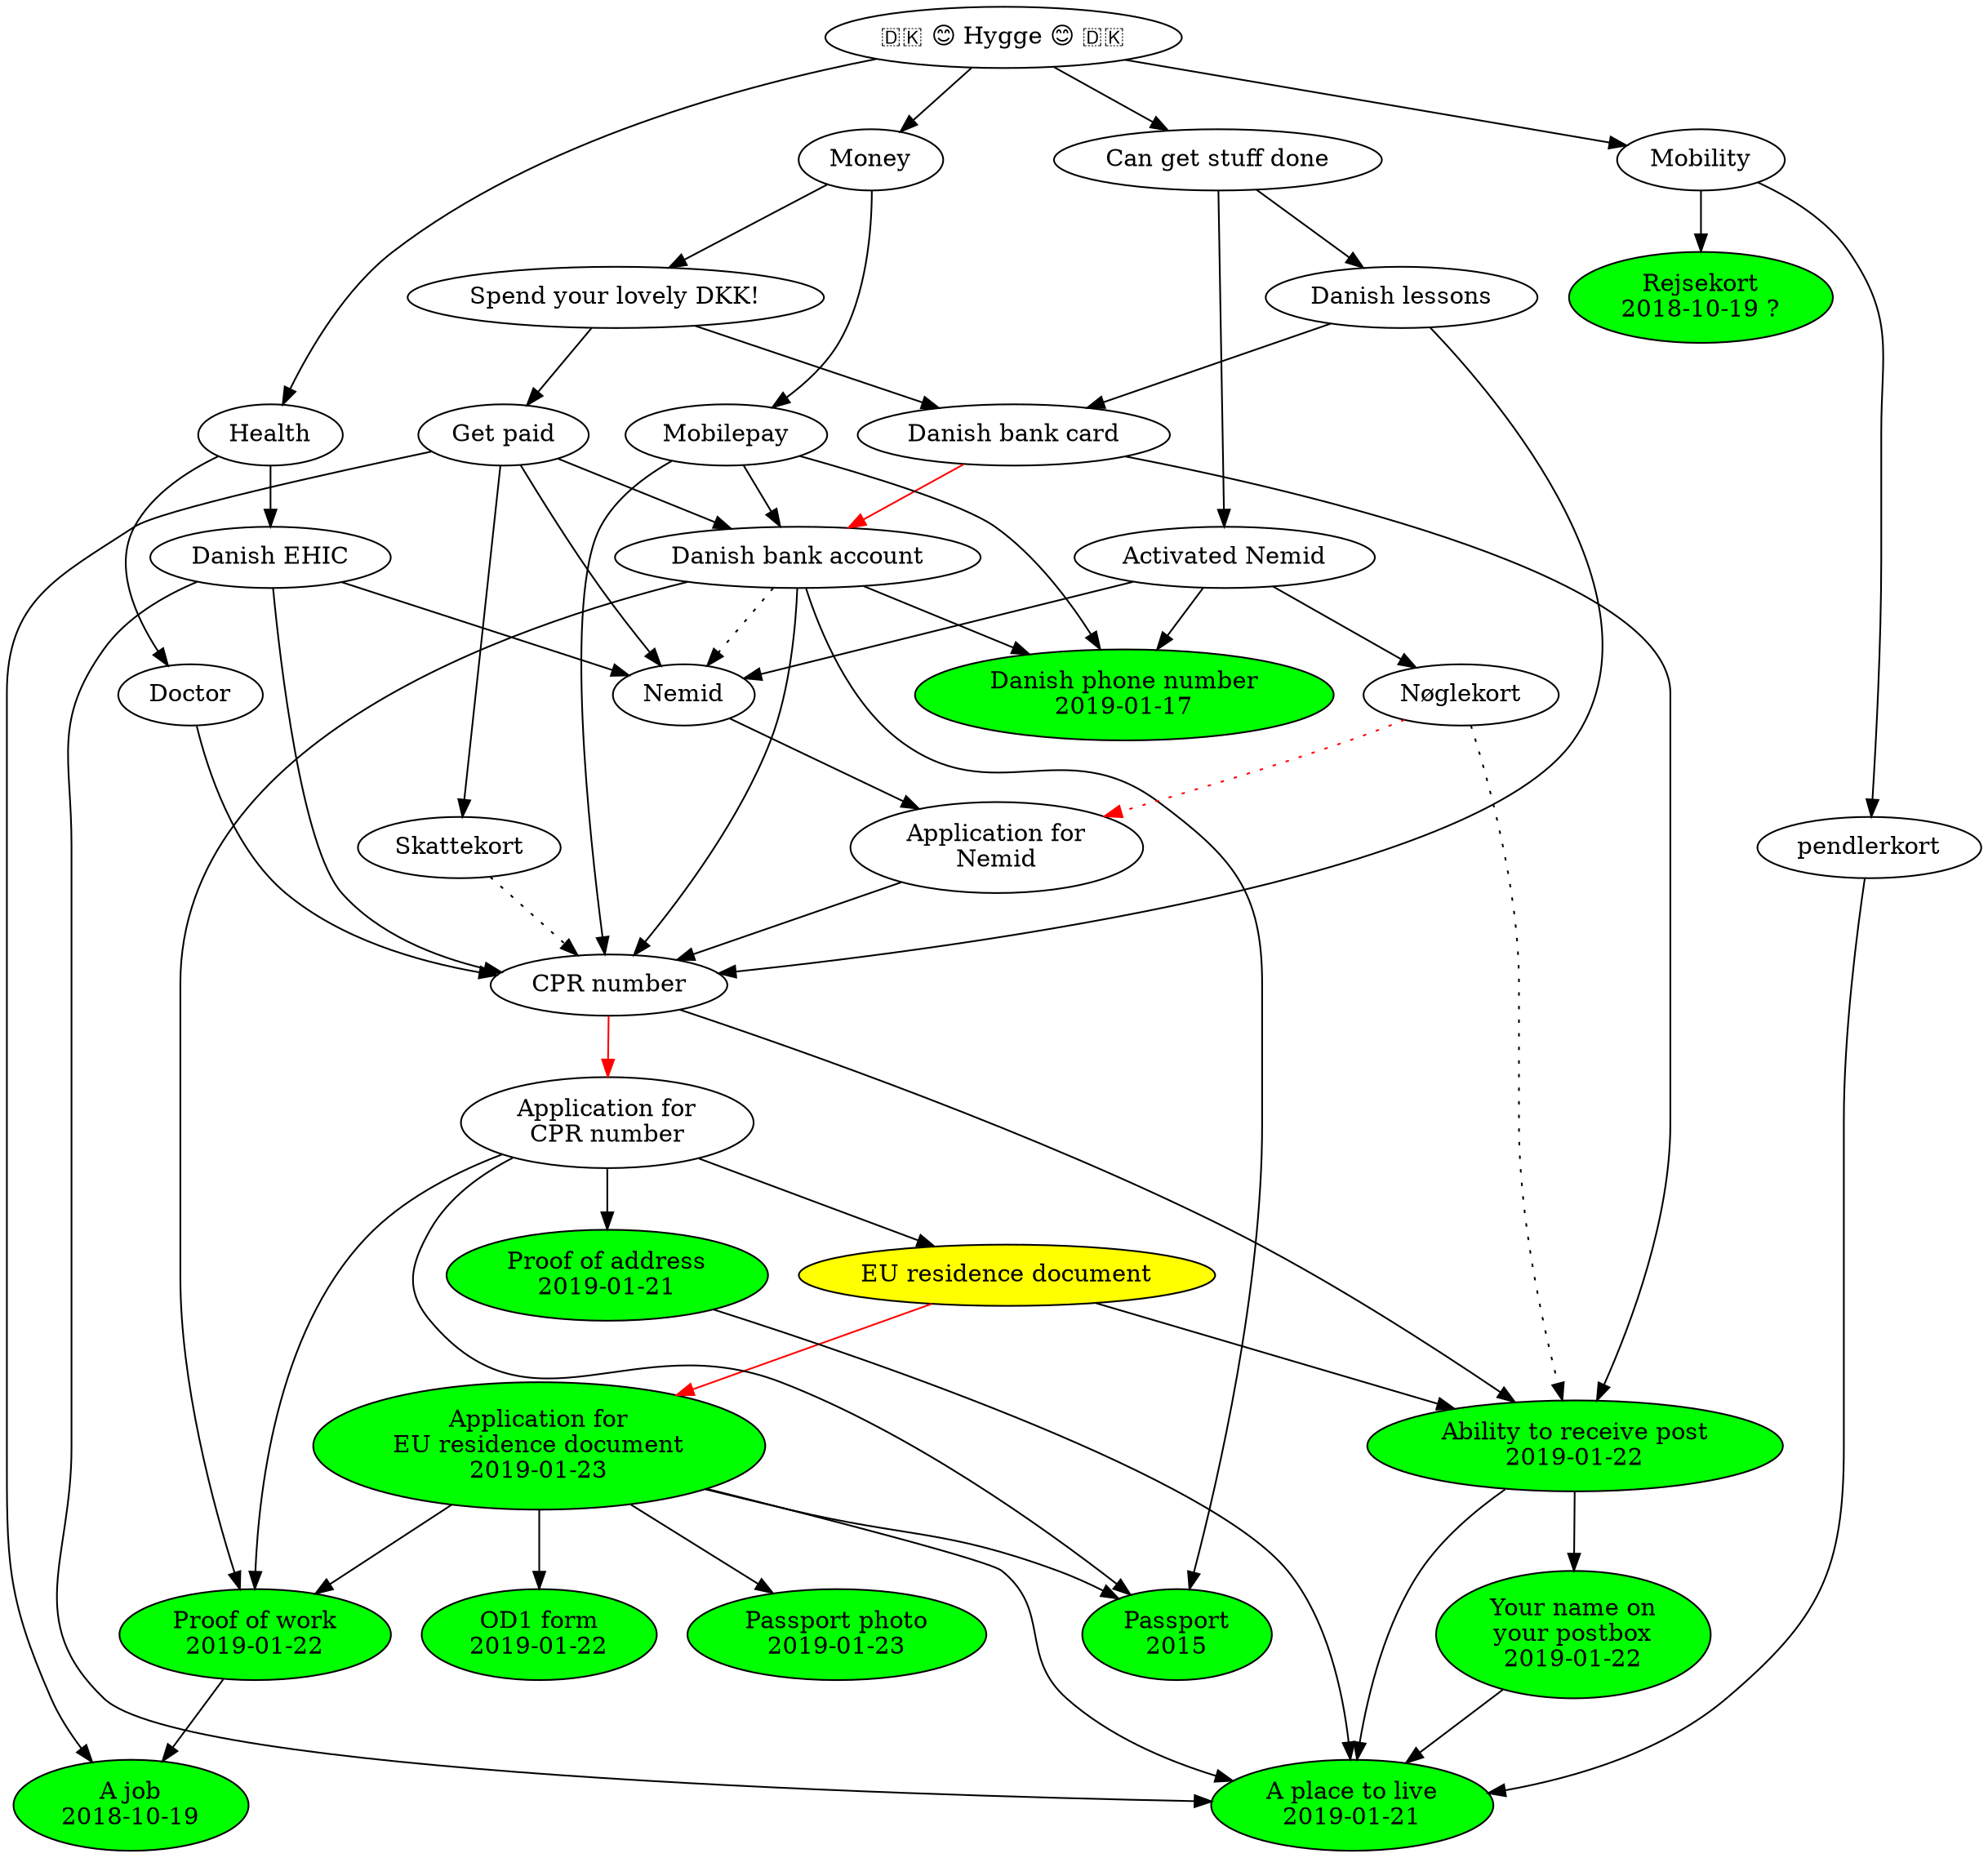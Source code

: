 digraph g {
  job [ label="A job\n2018-10-19" style=filled fillcolor=green ]
  proof_of_work [ label="Proof of work\n2019-01-22" style=filled fillcolor=green ]
  proof_of_work -> job

  passport [ label="Passport\n2015" style=filled fillcolor=green ]

  danish_phone_number [ label="Danish phone number\n2019-01-17" style=filled fillcolor=green ]
  rejsekort [ label="Rejsekort\n2018-10-19 ?" style=filled fillcolor=green ]

  place_to_live [ label="A place to live\n2019-01-21" style=filled fillcolor=green ]

  name_on_postbox [ label="Your name on\nyour postbox\n2019-01-22" style=filled fillcolor=green ]
  name_on_postbox -> place_to_live

  can_receive_post [ label="Ability to receive post\n2019-01-22" style=filled fillcolor=green ]
  can_receive_post -> place_to_live
  can_receive_post -> name_on_postbox

  pendlerkort
  pendlerkort -> place_to_live

  eu_residence_document_application [ label="Application for\nEU residence document\n2019-01-23" style=filled fillcolor=green ]
  eu_residence_document_application -> place_to_live
  eu_residence_document_application -> proof_of_work
  eu_residence_document_application -> passport
  eu_residence_document_application -> od1_form
  od1_form [ label="OD1 form\n2019-01-22" style=filled fillcolor=green ]
  passport_photo [ label="Passport photo\n2019-01-23" style=filled fillcolor=green ]
  eu_residence_document_application -> passport_photo

  eu_residence_document [ label="EU residence document" style=filled fillcolor=yellow ]
  eu_residence_document -> eu_residence_document_application [ color="red" ]
  eu_residence_document -> can_receive_post

  cpr_number_application [ label="Application for\nCPR number" ]
  cpr_number_application -> eu_residence_document
  cpr_number_application -> proof_of_work
  cpr_number_application -> proof_of_address
  cpr_number_application -> passport

  cpr_number [ label="CPR number" ]
  cpr_number -> cpr_number_application [ color="red" ]
  cpr_number -> can_receive_post

  proof_of_address [ label="Proof of address\n2019-01-21" style=filled fillcolor=green ]
  proof_of_address -> place_to_live

  skattekort [ label="Skattekort" ]
  skattekort -> cpr_number [ style="dotted" ]

  nemid_application [ label="Application for\nNemid" ]
  nemid_application -> cpr_number
  nemid [ label="Nemid" ]
  nemid -> nemid_application

  danish_bank_account [ label="Danish bank account" ]
  danish_bank_account -> cpr_number
  danish_bank_account -> proof_of_work
  danish_bank_account -> nemid [ style="dotted" ]
  danish_bank_account -> passport
  danish_bank_account -> danish_phone_number

  activated_nemid [ label="Activated Nemid" ]
  activated_nemid -> nemid
  activated_nemid -> danish_phone_number
  noglekort [ label="Nøglekort" ]
  activated_nemid -> noglekort
  noglekort -> nemid_application [ style="dotted" color="red" ]
  noglekort -> can_receive_post [ style="dotted" ]

  ehic [ label="Danish EHIC" ]
  ehic -> cpr_number
  ehic -> nemid
  ehic -> place_to_live

  doctor [ label="Doctor" ]
  doctor -> cpr_number

  get_paid [ label="Get paid" ]
  get_paid -> job
  get_paid -> skattekort
  get_paid -> danish_bank_account
  get_paid -> nemid

  danish_lessions [ label="Danish lessons" ]
  danish_lessions -> cpr_number
  danish_lessions -> danish_bank_card

  danish_bank_card [ label="Danish bank card" ]
  danish_bank_card -> danish_bank_account [ color="red" ]
  danish_bank_card -> can_receive_post

  spend_lovely_dkk [ label="Spend your lovely DKK!" ]
  spend_lovely_dkk -> get_paid
  spend_lovely_dkk -> danish_bank_card

  mobilepay [ label="Mobilepay" ]
  mobilepay -> cpr_number
  mobilepay -> danish_phone_number
  mobilepay -> danish_bank_account

  // Det endeligt mål
  hygge [ label="🇩🇰 😊 Hygge 😊 🇩🇰" ]

  hygge -> helbred
  helbred [ label="Health" ]
  helbred -> doctor
  helbred -> ehic
  hygge -> penge
  penge [ label="Money" ]
  penge -> spend_lovely_dkk
  penge -> mobilepay
  hygge -> rejser
  rejser [ label="Mobility" ]
  rejser -> pendlerkort
  rejser -> rejsekort
  hygge -> faa_ting_gjort
  faa_ting_gjort [ label="Can get stuff done" ]
  faa_ting_gjort -> activated_nemid
  faa_ting_gjort -> danish_lessions
}
